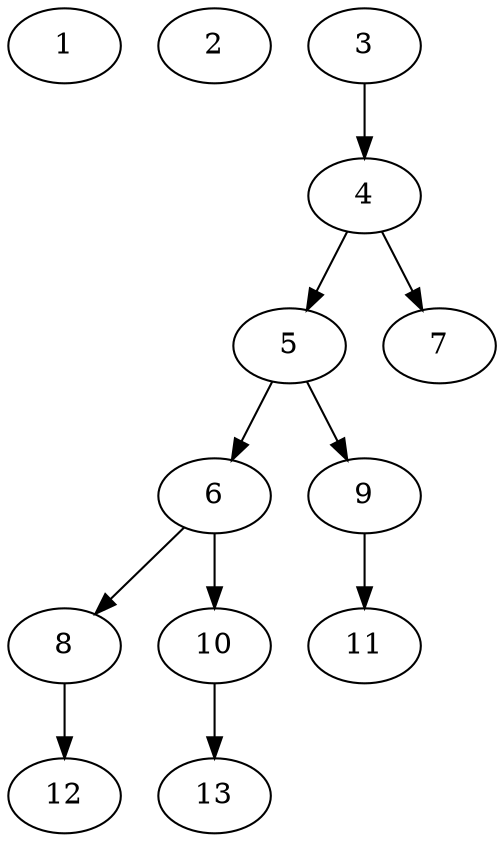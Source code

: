// DAG automatically generated by daggen at Fri May 24 12:58:18 2024
// daggen-master/daggen -n 13 --fat 0.5 --density 0.5 --regular 0.5 --jump 2 --minalpha 20 --maxalpha 50 --dot -o dags_dot_13/sim_8.dot 
digraph G {
  1 [size="59703204167", alpha="38.85"]
  2 [size="22475084772", alpha="39.70"]
  3 [size="549755813888", alpha="35.37"]
  3 -> 4 [size ="536870912"]
  4 [size="287618147360", alpha="28.28"]
  4 -> 5 [size ="411041792"]
  4 -> 7 [size ="411041792"]
  5 [size="16299420446", alpha="47.97"]
  5 -> 6 [size ="411041792"]
  5 -> 9 [size ="411041792"]
  6 [size="33412082652", alpha="40.65"]
  6 -> 8 [size ="536870912"]
  6 -> 10 [size ="536870912"]
  7 [size="133804325344", alpha="43.27"]
  8 [size="13356258690", alpha="38.35"]
  8 -> 12 [size ="209715200"]
  9 [size="16905786741", alpha="34.01"]
  9 -> 11 [size ="301989888"]
  10 [size="1979837168", alpha="20.33"]
  10 -> 13 [size ="134217728"]
  11 [size="29091782592", alpha="33.80"]
  12 [size="1073741824000", alpha="35.81"]
  13 [size="2556457185", alpha="45.82"]
}
